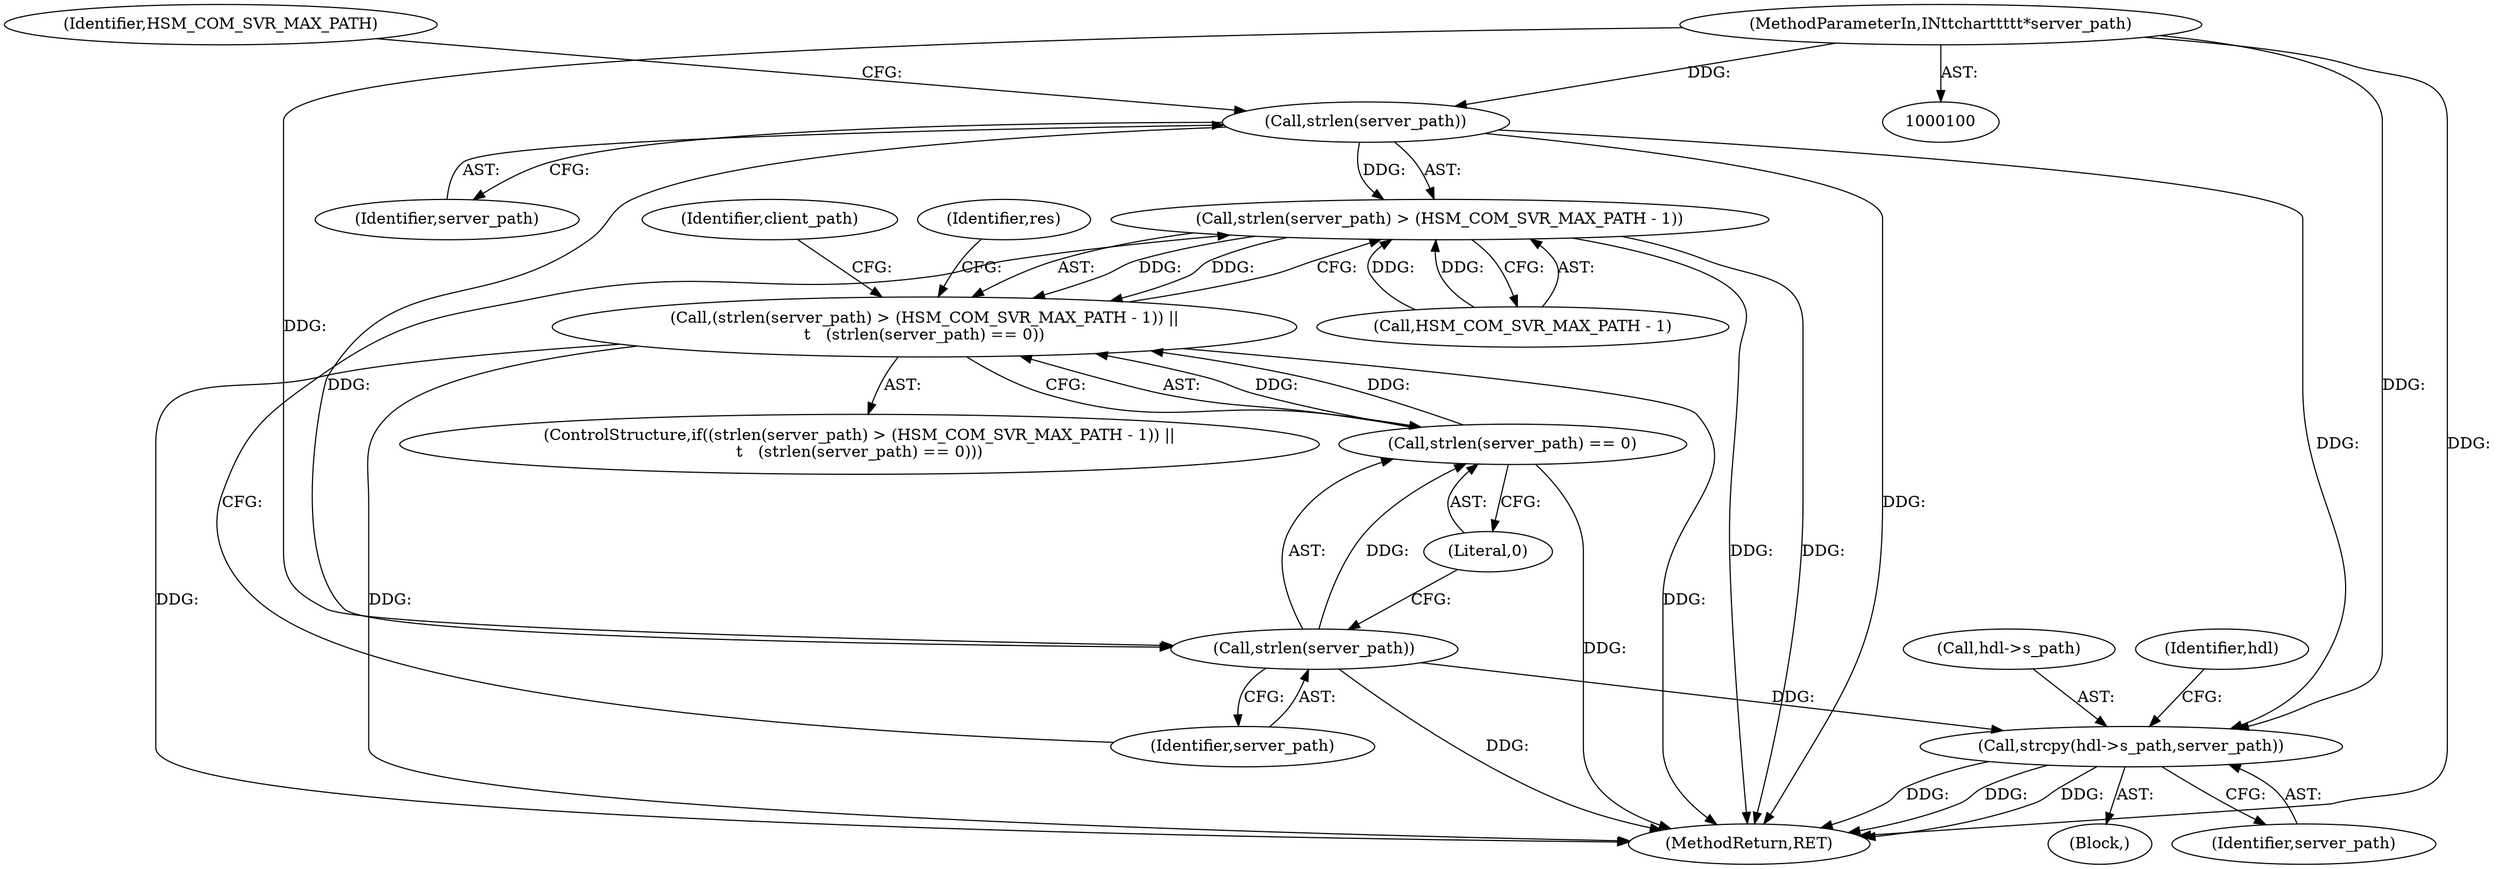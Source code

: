 digraph "0_opa-ff_c5759e7b76f5bf844be6c6641cc1b356bbc83869_1@API" {
"1000117" [label="(Call,strlen(server_path))"];
"1000102" [label="(MethodParameterIn,IN\t\tchar\t\t\t\t\t*server_path)"];
"1000116" [label="(Call,strlen(server_path) > (HSM_COM_SVR_MAX_PATH - 1))"];
"1000115" [label="(Call,(strlen(server_path) > (HSM_COM_SVR_MAX_PATH - 1)) ||\n\t   (strlen(server_path) == 0))"];
"1000123" [label="(Call,strlen(server_path))"];
"1000122" [label="(Call,strlen(server_path) == 0)"];
"1000230" [label="(Call,strcpy(hdl->s_path,server_path))"];
"1000128" [label="(Identifier,res)"];
"1000119" [label="(Call,HSM_COM_SVR_MAX_PATH - 1)"];
"1000116" [label="(Call,strlen(server_path) > (HSM_COM_SVR_MAX_PATH - 1))"];
"1000124" [label="(Identifier,server_path)"];
"1000294" [label="(MethodReturn,RET)"];
"1000123" [label="(Call,strlen(server_path))"];
"1000122" [label="(Call,strlen(server_path) == 0)"];
"1000118" [label="(Identifier,server_path)"];
"1000102" [label="(MethodParameterIn,IN\t\tchar\t\t\t\t\t*server_path)"];
"1000231" [label="(Call,hdl->s_path)"];
"1000120" [label="(Identifier,HSM_COM_SVR_MAX_PATH)"];
"1000115" [label="(Call,(strlen(server_path) > (HSM_COM_SVR_MAX_PATH - 1)) ||\n\t   (strlen(server_path) == 0))"];
"1000237" [label="(Identifier,hdl)"];
"1000105" [label="(Block,)"];
"1000117" [label="(Call,strlen(server_path))"];
"1000234" [label="(Identifier,server_path)"];
"1000230" [label="(Call,strcpy(hdl->s_path,server_path))"];
"1000114" [label="(ControlStructure,if((strlen(server_path) > (HSM_COM_SVR_MAX_PATH - 1)) ||\n\t   (strlen(server_path) == 0)))"];
"1000135" [label="(Identifier,client_path)"];
"1000125" [label="(Literal,0)"];
"1000117" -> "1000116"  [label="AST: "];
"1000117" -> "1000118"  [label="CFG: "];
"1000118" -> "1000117"  [label="AST: "];
"1000120" -> "1000117"  [label="CFG: "];
"1000117" -> "1000294"  [label="DDG: "];
"1000117" -> "1000116"  [label="DDG: "];
"1000102" -> "1000117"  [label="DDG: "];
"1000117" -> "1000123"  [label="DDG: "];
"1000117" -> "1000230"  [label="DDG: "];
"1000102" -> "1000100"  [label="AST: "];
"1000102" -> "1000294"  [label="DDG: "];
"1000102" -> "1000123"  [label="DDG: "];
"1000102" -> "1000230"  [label="DDG: "];
"1000116" -> "1000115"  [label="AST: "];
"1000116" -> "1000119"  [label="CFG: "];
"1000119" -> "1000116"  [label="AST: "];
"1000124" -> "1000116"  [label="CFG: "];
"1000115" -> "1000116"  [label="CFG: "];
"1000116" -> "1000294"  [label="DDG: "];
"1000116" -> "1000294"  [label="DDG: "];
"1000116" -> "1000115"  [label="DDG: "];
"1000116" -> "1000115"  [label="DDG: "];
"1000119" -> "1000116"  [label="DDG: "];
"1000119" -> "1000116"  [label="DDG: "];
"1000115" -> "1000114"  [label="AST: "];
"1000115" -> "1000122"  [label="CFG: "];
"1000122" -> "1000115"  [label="AST: "];
"1000128" -> "1000115"  [label="CFG: "];
"1000135" -> "1000115"  [label="CFG: "];
"1000115" -> "1000294"  [label="DDG: "];
"1000115" -> "1000294"  [label="DDG: "];
"1000115" -> "1000294"  [label="DDG: "];
"1000122" -> "1000115"  [label="DDG: "];
"1000122" -> "1000115"  [label="DDG: "];
"1000123" -> "1000122"  [label="AST: "];
"1000123" -> "1000124"  [label="CFG: "];
"1000124" -> "1000123"  [label="AST: "];
"1000125" -> "1000123"  [label="CFG: "];
"1000123" -> "1000294"  [label="DDG: "];
"1000123" -> "1000122"  [label="DDG: "];
"1000123" -> "1000230"  [label="DDG: "];
"1000122" -> "1000125"  [label="CFG: "];
"1000125" -> "1000122"  [label="AST: "];
"1000122" -> "1000294"  [label="DDG: "];
"1000230" -> "1000105"  [label="AST: "];
"1000230" -> "1000234"  [label="CFG: "];
"1000231" -> "1000230"  [label="AST: "];
"1000234" -> "1000230"  [label="AST: "];
"1000237" -> "1000230"  [label="CFG: "];
"1000230" -> "1000294"  [label="DDG: "];
"1000230" -> "1000294"  [label="DDG: "];
"1000230" -> "1000294"  [label="DDG: "];
}
